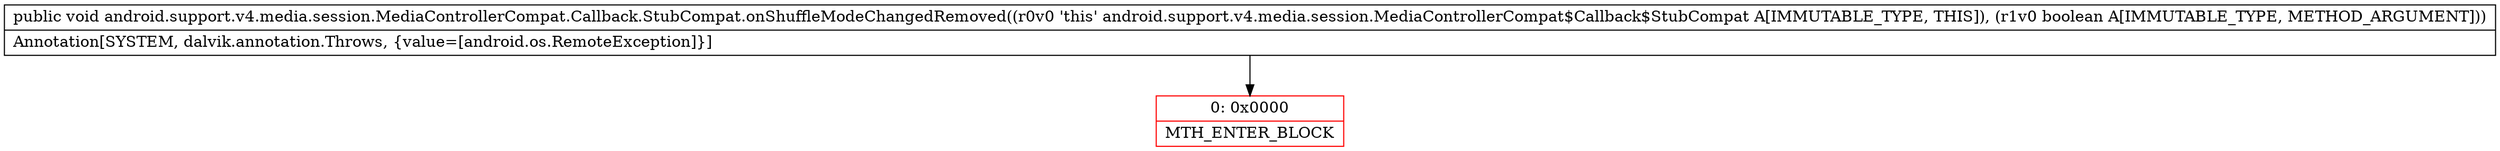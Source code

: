 digraph "CFG forandroid.support.v4.media.session.MediaControllerCompat.Callback.StubCompat.onShuffleModeChangedRemoved(Z)V" {
subgraph cluster_Region_55401229 {
label = "R(0)";
node [shape=record,color=blue];
}
Node_0 [shape=record,color=red,label="{0\:\ 0x0000|MTH_ENTER_BLOCK\l}"];
MethodNode[shape=record,label="{public void android.support.v4.media.session.MediaControllerCompat.Callback.StubCompat.onShuffleModeChangedRemoved((r0v0 'this' android.support.v4.media.session.MediaControllerCompat$Callback$StubCompat A[IMMUTABLE_TYPE, THIS]), (r1v0 boolean A[IMMUTABLE_TYPE, METHOD_ARGUMENT]))  | Annotation[SYSTEM, dalvik.annotation.Throws, \{value=[android.os.RemoteException]\}]\l}"];
MethodNode -> Node_0;
}


